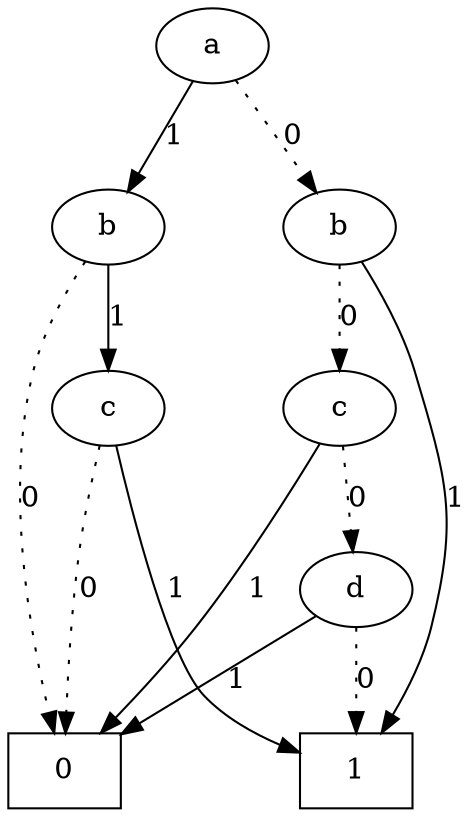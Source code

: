 digraph ROBDD {
	{rank=same 1}
	{rank=same 2 3}
	{rank=same 4 7}
	{rank=same 8}

	0[label=0, shape=box]
	1[label="a"]
	2[label="b"]
	3[label="b"]
	4[label="c"]
	7[label="c"]
	8[label="d"]
	16[label=1, shape=box]

	1->2[label=0, style=dotted]
	1->3[label=1, style=solid]
	2->4[label=0, style=dotted]
	2->16[label=1, style=solid]
	3->0[label=0, style=dotted]
	3->7[label=1, style=solid]
	4->8[label=0, style=dotted]
	4->0[label=1, style=solid]
	7->0[label=0, style=dotted]
	7->16[label=1, style=solid]
	8->16[label=0, style=dotted]
	8->0[label=1, style=solid]
}
